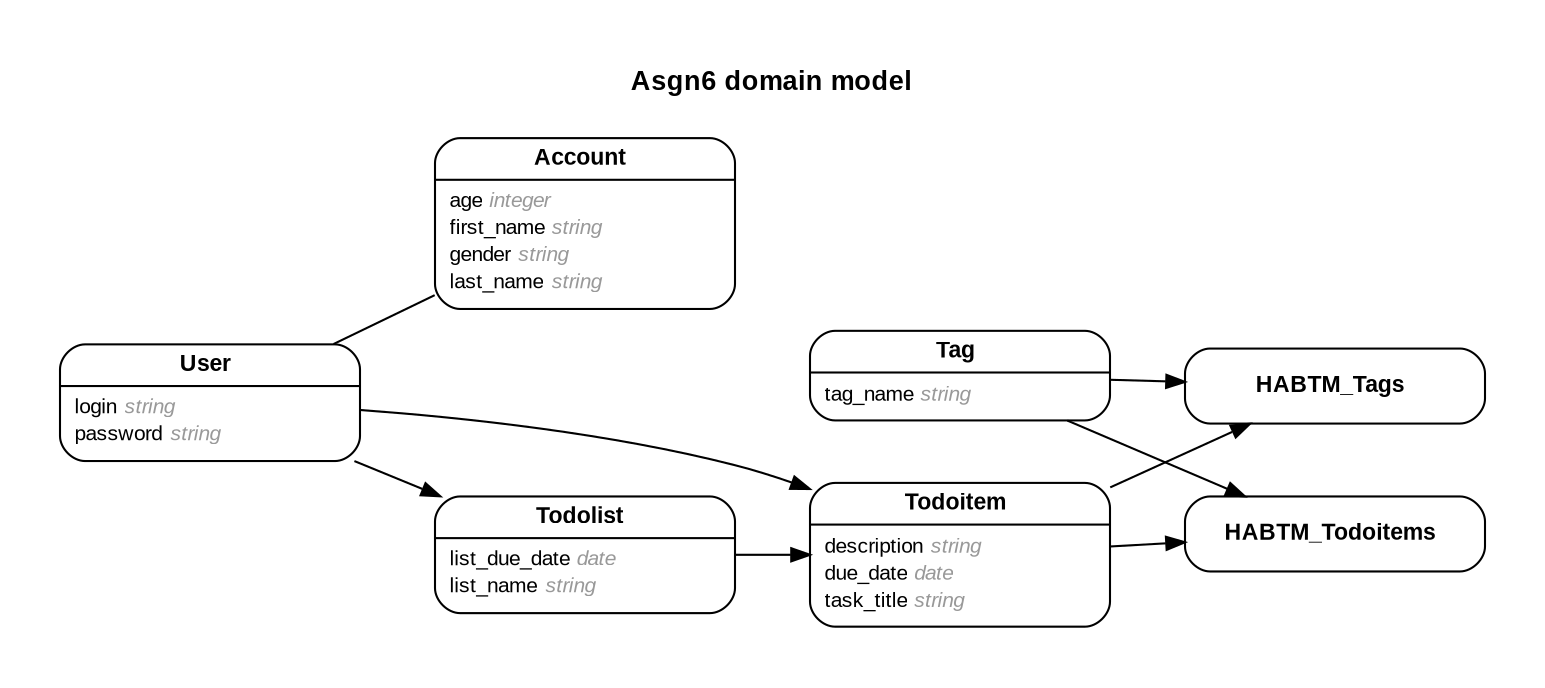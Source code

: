 digraph Asgn6 {
rankdir = "LR";
ranksep = "0.5";
nodesep = "0.4";
pad = "0.4,0.4";
margin = "0,0";
concentrate = "true";
labelloc = "t";
fontsize = "13";
fontname = "Arial Bold";
node[ shape  =  "Mrecord" , fontsize  =  "10" , fontname  =  "Arial" , margin  =  "0.07,0.05" , penwidth  =  "1.0"];
edge[ fontname  =  "Arial" , fontsize  =  "7" , dir  =  "both" , arrowsize  =  "0.9" , penwidth  =  "1.0" , labelangle  =  "32" , labeldistance  =  "1.8"];
label = "Asgn6 domain model\n\n";
m_Account [label = <<table border="0" align="center" cellspacing="0.5" cellpadding="0" width="134">
  <tr><td align="center" valign="bottom" width="130"><font face="Arial Bold" point-size="11">Account</font></td></tr>
</table>
|
<table border="0" align="left" cellspacing="2" cellpadding="0" width="134">
  <tr><td align="left" width="130" port="age">age <font face="Arial Italic" color="grey60">integer</font></td></tr>
  <tr><td align="left" width="130" port="first_name">first_name <font face="Arial Italic" color="grey60">string</font></td></tr>
  <tr><td align="left" width="130" port="gender">gender <font face="Arial Italic" color="grey60">string</font></td></tr>
  <tr><td align="left" width="130" port="last_name">last_name <font face="Arial Italic" color="grey60">string</font></td></tr>
</table>
>];
m_HABTM_Tags [label = <<table border="0" align="center" cellspacing="0.5" cellpadding="0" width="134">
  <tr><td align="center" valign="bottom" width="130"><font face="Arial Bold" point-size="11">HABTM_Tags</font></td></tr>
</table>
>];
m_HABTM_Todoitems [label = <<table border="0" align="center" cellspacing="0.5" cellpadding="0" width="134">
  <tr><td align="center" valign="bottom" width="130"><font face="Arial Bold" point-size="11">HABTM_Todoitems</font></td></tr>
</table>
>];
m_Tag [label = <<table border="0" align="center" cellspacing="0.5" cellpadding="0" width="134">
  <tr><td align="center" valign="bottom" width="130"><font face="Arial Bold" point-size="11">Tag</font></td></tr>
</table>
|
<table border="0" align="left" cellspacing="2" cellpadding="0" width="134">
  <tr><td align="left" width="130" port="tag_name">tag_name <font face="Arial Italic" color="grey60">string</font></td></tr>
</table>
>];
m_Todoitem [label = <<table border="0" align="center" cellspacing="0.5" cellpadding="0" width="134">
  <tr><td align="center" valign="bottom" width="130"><font face="Arial Bold" point-size="11">Todoitem</font></td></tr>
</table>
|
<table border="0" align="left" cellspacing="2" cellpadding="0" width="134">
  <tr><td align="left" width="130" port="description">description <font face="Arial Italic" color="grey60">string</font></td></tr>
  <tr><td align="left" width="130" port="due_date">due_date <font face="Arial Italic" color="grey60">date</font></td></tr>
  <tr><td align="left" width="130" port="task_title">task_title <font face="Arial Italic" color="grey60">string</font></td></tr>
</table>
>];
m_Todolist [label = <<table border="0" align="center" cellspacing="0.5" cellpadding="0" width="134">
  <tr><td align="center" valign="bottom" width="130"><font face="Arial Bold" point-size="11">Todolist</font></td></tr>
</table>
|
<table border="0" align="left" cellspacing="2" cellpadding="0" width="134">
  <tr><td align="left" width="130" port="list_due_date">list_due_date <font face="Arial Italic" color="grey60">date</font></td></tr>
  <tr><td align="left" width="130" port="list_name">list_name <font face="Arial Italic" color="grey60">string</font></td></tr>
</table>
>];
m_User [label = <<table border="0" align="center" cellspacing="0.5" cellpadding="0" width="134">
  <tr><td align="center" valign="bottom" width="130"><font face="Arial Bold" point-size="11">User</font></td></tr>
</table>
|
<table border="0" align="left" cellspacing="2" cellpadding="0" width="134">
  <tr><td align="left" width="130" port="login">login <font face="Arial Italic" color="grey60">string</font></td></tr>
  <tr><td align="left" width="130" port="password">password <font face="Arial Italic" color="grey60">string</font></td></tr>
</table>
>];
  m_User -> m_Account [arrowhead = "none", arrowtail = "none", weight = "2"];
  m_Tag -> m_HABTM_Todoitems [arrowhead = "normal", arrowtail = "none", weight = "1"];
  m_Tag -> m_Todoitem [style = "dotted", arrowhead = "normal", arrowtail = "none", weight = "1", constraint = "false"];
  m_Tag -> m_HABTM_Todoitems [arrowhead = "normal", arrowtail = "none", weight = "1"];
  m_Todoitem -> m_HABTM_Todoitems [arrowhead = "normal", arrowtail = "none", weight = "1"];
  m_Todolist -> m_Todoitem [arrowhead = "normal", arrowtail = "none", weight = "2"];
  m_User -> m_Todoitem [arrowhead = "normal", arrowtail = "none", weight = "1"];
  m_Todoitem -> m_HABTM_Tags [arrowhead = "normal", arrowtail = "none", weight = "1"];
  m_Todoitem -> m_Tag [style = "dotted", arrowhead = "normal", arrowtail = "none", weight = "1", constraint = "false"];
  m_Todoitem -> m_HABTM_Tags [arrowhead = "normal", arrowtail = "none", weight = "1"];
  m_Tag -> m_HABTM_Tags [arrowhead = "normal", arrowtail = "none", weight = "1"];
  m_User -> m_Todolist [arrowhead = "normal", arrowtail = "none", weight = "2"];
  m_User -> m_Todoitem [style = "dotted", arrowhead = "normal", arrowtail = "none", weight = "1", constraint = "false"];
}
